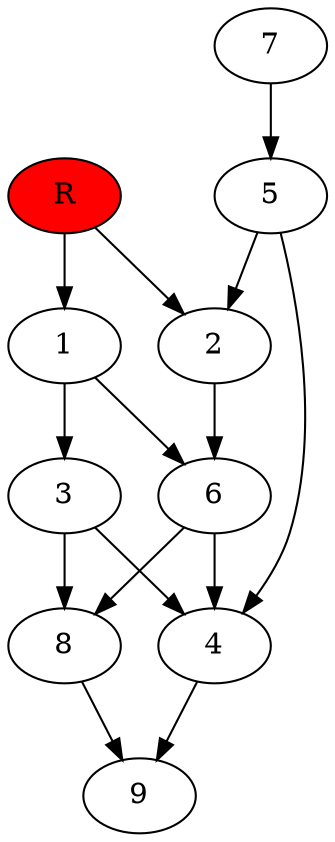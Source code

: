 digraph prb34039 {
	1
	2
	3
	4
	5
	6
	7
	8
	R [fillcolor="#ff0000" style=filled]
	1 -> 3
	1 -> 6
	2 -> 6
	3 -> 4
	3 -> 8
	4 -> 9
	5 -> 2
	5 -> 4
	6 -> 4
	6 -> 8
	7 -> 5
	8 -> 9
	R -> 1
	R -> 2
}
